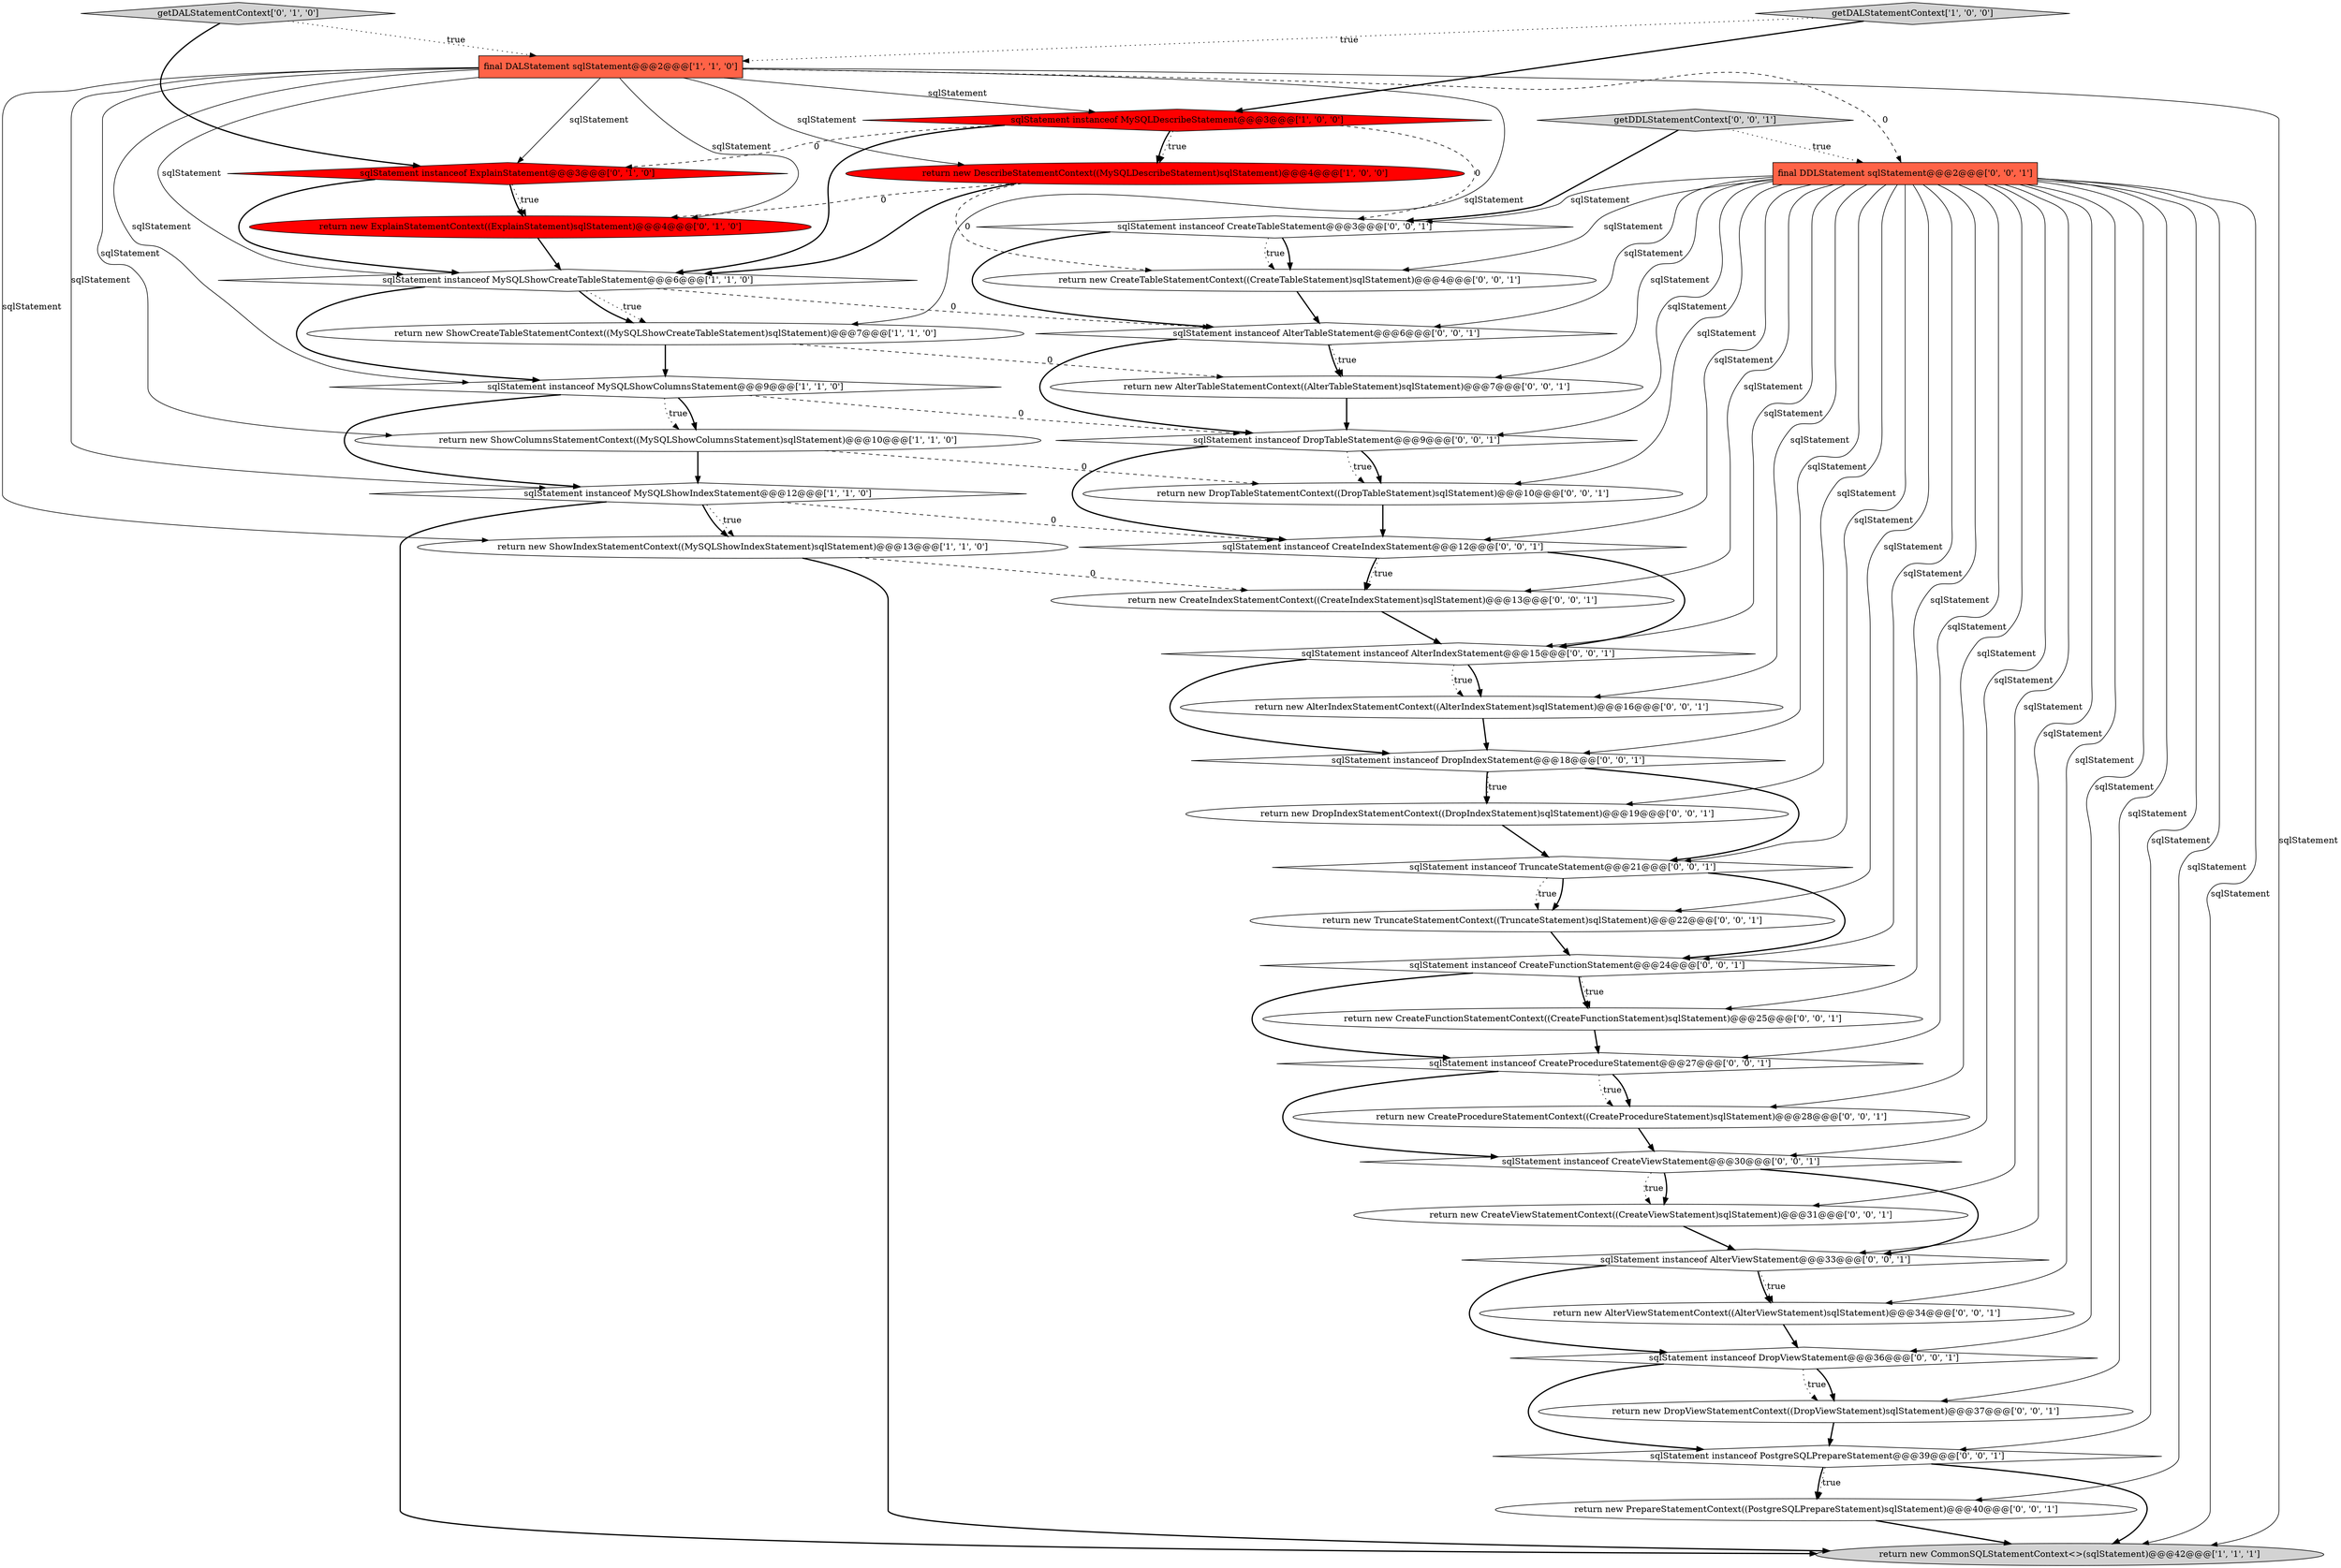 digraph {
37 [style = filled, label = "return new CreateIndexStatementContext((CreateIndexStatement)sqlStatement)@@@13@@@['0', '0', '1']", fillcolor = white, shape = ellipse image = "AAA0AAABBB3BBB"];
12 [style = filled, label = "return new ExplainStatementContext((ExplainStatement)sqlStatement)@@@4@@@['0', '1', '0']", fillcolor = red, shape = ellipse image = "AAA1AAABBB2BBB"];
29 [style = filled, label = "final DDLStatement sqlStatement@@@2@@@['0', '0', '1']", fillcolor = tomato, shape = box image = "AAA0AAABBB3BBB"];
5 [style = filled, label = "sqlStatement instanceof MySQLShowCreateTableStatement@@@6@@@['1', '1', '0']", fillcolor = white, shape = diamond image = "AAA0AAABBB1BBB"];
22 [style = filled, label = "sqlStatement instanceof CreateFunctionStatement@@@24@@@['0', '0', '1']", fillcolor = white, shape = diamond image = "AAA0AAABBB3BBB"];
15 [style = filled, label = "return new CreateFunctionStatementContext((CreateFunctionStatement)sqlStatement)@@@25@@@['0', '0', '1']", fillcolor = white, shape = ellipse image = "AAA0AAABBB3BBB"];
16 [style = filled, label = "sqlStatement instanceof DropTableStatement@@@9@@@['0', '0', '1']", fillcolor = white, shape = diamond image = "AAA0AAABBB3BBB"];
0 [style = filled, label = "return new DescribeStatementContext((MySQLDescribeStatement)sqlStatement)@@@4@@@['1', '0', '0']", fillcolor = red, shape = ellipse image = "AAA1AAABBB1BBB"];
21 [style = filled, label = "return new CreateProcedureStatementContext((CreateProcedureStatement)sqlStatement)@@@28@@@['0', '0', '1']", fillcolor = white, shape = ellipse image = "AAA0AAABBB3BBB"];
33 [style = filled, label = "sqlStatement instanceof DropIndexStatement@@@18@@@['0', '0', '1']", fillcolor = white, shape = diamond image = "AAA0AAABBB3BBB"];
6 [style = filled, label = "return new ShowCreateTableStatementContext((MySQLShowCreateTableStatement)sqlStatement)@@@7@@@['1', '1', '0']", fillcolor = white, shape = ellipse image = "AAA0AAABBB1BBB"];
23 [style = filled, label = "getDDLStatementContext['0', '0', '1']", fillcolor = lightgray, shape = diamond image = "AAA0AAABBB3BBB"];
19 [style = filled, label = "sqlStatement instanceof AlterViewStatement@@@33@@@['0', '0', '1']", fillcolor = white, shape = diamond image = "AAA0AAABBB3BBB"];
38 [style = filled, label = "return new AlterViewStatementContext((AlterViewStatement)sqlStatement)@@@34@@@['0', '0', '1']", fillcolor = white, shape = ellipse image = "AAA0AAABBB3BBB"];
41 [style = filled, label = "return new AlterTableStatementContext((AlterTableStatement)sqlStatement)@@@7@@@['0', '0', '1']", fillcolor = white, shape = ellipse image = "AAA0AAABBB3BBB"];
30 [style = filled, label = "sqlStatement instanceof CreateTableStatement@@@3@@@['0', '0', '1']", fillcolor = white, shape = diamond image = "AAA0AAABBB3BBB"];
32 [style = filled, label = "sqlStatement instanceof AlterIndexStatement@@@15@@@['0', '0', '1']", fillcolor = white, shape = diamond image = "AAA0AAABBB3BBB"];
39 [style = filled, label = "return new AlterIndexStatementContext((AlterIndexStatement)sqlStatement)@@@16@@@['0', '0', '1']", fillcolor = white, shape = ellipse image = "AAA0AAABBB3BBB"];
31 [style = filled, label = "sqlStatement instanceof CreateIndexStatement@@@12@@@['0', '0', '1']", fillcolor = white, shape = diamond image = "AAA0AAABBB3BBB"];
34 [style = filled, label = "return new PrepareStatementContext((PostgreSQLPrepareStatement)sqlStatement)@@@40@@@['0', '0', '1']", fillcolor = white, shape = ellipse image = "AAA0AAABBB3BBB"];
3 [style = filled, label = "sqlStatement instanceof MySQLDescribeStatement@@@3@@@['1', '0', '0']", fillcolor = red, shape = diamond image = "AAA1AAABBB1BBB"];
10 [style = filled, label = "final DALStatement sqlStatement@@@2@@@['1', '1', '0']", fillcolor = tomato, shape = box image = "AAA0AAABBB1BBB"];
14 [style = filled, label = "return new DropIndexStatementContext((DropIndexStatement)sqlStatement)@@@19@@@['0', '0', '1']", fillcolor = white, shape = ellipse image = "AAA0AAABBB3BBB"];
1 [style = filled, label = "return new ShowIndexStatementContext((MySQLShowIndexStatement)sqlStatement)@@@13@@@['1', '1', '0']", fillcolor = white, shape = ellipse image = "AAA0AAABBB1BBB"];
13 [style = filled, label = "getDALStatementContext['0', '1', '0']", fillcolor = lightgray, shape = diamond image = "AAA0AAABBB2BBB"];
26 [style = filled, label = "sqlStatement instanceof CreateViewStatement@@@30@@@['0', '0', '1']", fillcolor = white, shape = diamond image = "AAA0AAABBB3BBB"];
8 [style = filled, label = "sqlStatement instanceof MySQLShowColumnsStatement@@@9@@@['1', '1', '0']", fillcolor = white, shape = diamond image = "AAA0AAABBB1BBB"];
7 [style = filled, label = "sqlStatement instanceof MySQLShowIndexStatement@@@12@@@['1', '1', '0']", fillcolor = white, shape = diamond image = "AAA0AAABBB1BBB"];
25 [style = filled, label = "return new DropTableStatementContext((DropTableStatement)sqlStatement)@@@10@@@['0', '0', '1']", fillcolor = white, shape = ellipse image = "AAA0AAABBB3BBB"];
2 [style = filled, label = "getDALStatementContext['1', '0', '0']", fillcolor = lightgray, shape = diamond image = "AAA0AAABBB1BBB"];
11 [style = filled, label = "sqlStatement instanceof ExplainStatement@@@3@@@['0', '1', '0']", fillcolor = red, shape = diamond image = "AAA1AAABBB2BBB"];
18 [style = filled, label = "return new DropViewStatementContext((DropViewStatement)sqlStatement)@@@37@@@['0', '0', '1']", fillcolor = white, shape = ellipse image = "AAA0AAABBB3BBB"];
17 [style = filled, label = "return new CreateViewStatementContext((CreateViewStatement)sqlStatement)@@@31@@@['0', '0', '1']", fillcolor = white, shape = ellipse image = "AAA0AAABBB3BBB"];
20 [style = filled, label = "return new CreateTableStatementContext((CreateTableStatement)sqlStatement)@@@4@@@['0', '0', '1']", fillcolor = white, shape = ellipse image = "AAA0AAABBB3BBB"];
40 [style = filled, label = "return new TruncateStatementContext((TruncateStatement)sqlStatement)@@@22@@@['0', '0', '1']", fillcolor = white, shape = ellipse image = "AAA0AAABBB3BBB"];
27 [style = filled, label = "sqlStatement instanceof DropViewStatement@@@36@@@['0', '0', '1']", fillcolor = white, shape = diamond image = "AAA0AAABBB3BBB"];
9 [style = filled, label = "return new CommonSQLStatementContext<>(sqlStatement)@@@42@@@['1', '1', '1']", fillcolor = lightgray, shape = ellipse image = "AAA0AAABBB1BBB"];
4 [style = filled, label = "return new ShowColumnsStatementContext((MySQLShowColumnsStatement)sqlStatement)@@@10@@@['1', '1', '0']", fillcolor = white, shape = ellipse image = "AAA0AAABBB1BBB"];
24 [style = filled, label = "sqlStatement instanceof AlterTableStatement@@@6@@@['0', '0', '1']", fillcolor = white, shape = diamond image = "AAA0AAABBB3BBB"];
28 [style = filled, label = "sqlStatement instanceof TruncateStatement@@@21@@@['0', '0', '1']", fillcolor = white, shape = diamond image = "AAA0AAABBB3BBB"];
35 [style = filled, label = "sqlStatement instanceof CreateProcedureStatement@@@27@@@['0', '0', '1']", fillcolor = white, shape = diamond image = "AAA0AAABBB3BBB"];
36 [style = filled, label = "sqlStatement instanceof PostgreSQLPrepareStatement@@@39@@@['0', '0', '1']", fillcolor = white, shape = diamond image = "AAA0AAABBB3BBB"];
10->0 [style = solid, label="sqlStatement"];
31->37 [style = bold, label=""];
29->32 [style = solid, label="sqlStatement"];
22->15 [style = bold, label=""];
34->9 [style = bold, label=""];
12->5 [style = bold, label=""];
30->20 [style = bold, label=""];
11->12 [style = dotted, label="true"];
29->40 [style = solid, label="sqlStatement"];
5->24 [style = dashed, label="0"];
14->28 [style = bold, label=""];
33->14 [style = dotted, label="true"];
29->31 [style = solid, label="sqlStatement"];
13->10 [style = dotted, label="true"];
8->4 [style = dotted, label="true"];
25->31 [style = bold, label=""];
29->35 [style = solid, label="sqlStatement"];
7->9 [style = bold, label=""];
4->25 [style = dashed, label="0"];
21->26 [style = bold, label=""];
3->5 [style = bold, label=""];
6->41 [style = dashed, label="0"];
29->25 [style = solid, label="sqlStatement"];
3->0 [style = dotted, label="true"];
40->22 [style = bold, label=""];
37->32 [style = bold, label=""];
8->4 [style = bold, label=""];
23->29 [style = dotted, label="true"];
7->1 [style = dotted, label="true"];
27->18 [style = dotted, label="true"];
2->10 [style = dotted, label="true"];
10->12 [style = solid, label="sqlStatement"];
10->9 [style = solid, label="sqlStatement"];
10->5 [style = solid, label="sqlStatement"];
7->1 [style = bold, label=""];
36->9 [style = bold, label=""];
23->30 [style = bold, label=""];
26->17 [style = bold, label=""];
29->30 [style = solid, label="sqlStatement"];
19->38 [style = dotted, label="true"];
33->28 [style = bold, label=""];
5->6 [style = dotted, label="true"];
10->11 [style = solid, label="sqlStatement"];
35->21 [style = dotted, label="true"];
11->12 [style = bold, label=""];
0->12 [style = dashed, label="0"];
10->8 [style = solid, label="sqlStatement"];
10->29 [style = dashed, label="0"];
13->11 [style = bold, label=""];
35->21 [style = bold, label=""];
15->35 [style = bold, label=""];
3->0 [style = bold, label=""];
10->7 [style = solid, label="sqlStatement"];
29->16 [style = solid, label="sqlStatement"];
5->6 [style = bold, label=""];
29->20 [style = solid, label="sqlStatement"];
29->39 [style = solid, label="sqlStatement"];
29->28 [style = solid, label="sqlStatement"];
29->24 [style = solid, label="sqlStatement"];
10->4 [style = solid, label="sqlStatement"];
16->25 [style = dotted, label="true"];
19->38 [style = bold, label=""];
29->22 [style = solid, label="sqlStatement"];
29->33 [style = solid, label="sqlStatement"];
1->37 [style = dashed, label="0"];
27->18 [style = bold, label=""];
30->24 [style = bold, label=""];
8->16 [style = dashed, label="0"];
3->30 [style = dashed, label="0"];
7->31 [style = dashed, label="0"];
31->32 [style = bold, label=""];
2->3 [style = bold, label=""];
38->27 [style = bold, label=""];
26->19 [style = bold, label=""];
29->17 [style = solid, label="sqlStatement"];
32->33 [style = bold, label=""];
4->7 [style = bold, label=""];
1->9 [style = bold, label=""];
24->41 [style = bold, label=""];
39->33 [style = bold, label=""];
29->37 [style = solid, label="sqlStatement"];
11->5 [style = bold, label=""];
29->14 [style = solid, label="sqlStatement"];
29->34 [style = solid, label="sqlStatement"];
30->20 [style = dotted, label="true"];
16->31 [style = bold, label=""];
26->17 [style = dotted, label="true"];
10->6 [style = solid, label="sqlStatement"];
29->15 [style = solid, label="sqlStatement"];
41->16 [style = bold, label=""];
32->39 [style = bold, label=""];
10->1 [style = solid, label="sqlStatement"];
29->38 [style = solid, label="sqlStatement"];
22->35 [style = bold, label=""];
22->15 [style = dotted, label="true"];
35->26 [style = bold, label=""];
10->3 [style = solid, label="sqlStatement"];
36->34 [style = bold, label=""];
28->22 [style = bold, label=""];
29->9 [style = solid, label="sqlStatement"];
0->5 [style = bold, label=""];
5->8 [style = bold, label=""];
33->14 [style = bold, label=""];
24->41 [style = dotted, label="true"];
27->36 [style = bold, label=""];
28->40 [style = bold, label=""];
31->37 [style = dotted, label="true"];
32->39 [style = dotted, label="true"];
16->25 [style = bold, label=""];
18->36 [style = bold, label=""];
0->20 [style = dashed, label="0"];
17->19 [style = bold, label=""];
8->7 [style = bold, label=""];
29->26 [style = solid, label="sqlStatement"];
24->16 [style = bold, label=""];
19->27 [style = bold, label=""];
29->21 [style = solid, label="sqlStatement"];
29->19 [style = solid, label="sqlStatement"];
6->8 [style = bold, label=""];
29->41 [style = solid, label="sqlStatement"];
29->27 [style = solid, label="sqlStatement"];
20->24 [style = bold, label=""];
29->18 [style = solid, label="sqlStatement"];
36->34 [style = dotted, label="true"];
28->40 [style = dotted, label="true"];
3->11 [style = dashed, label="0"];
29->36 [style = solid, label="sqlStatement"];
}
